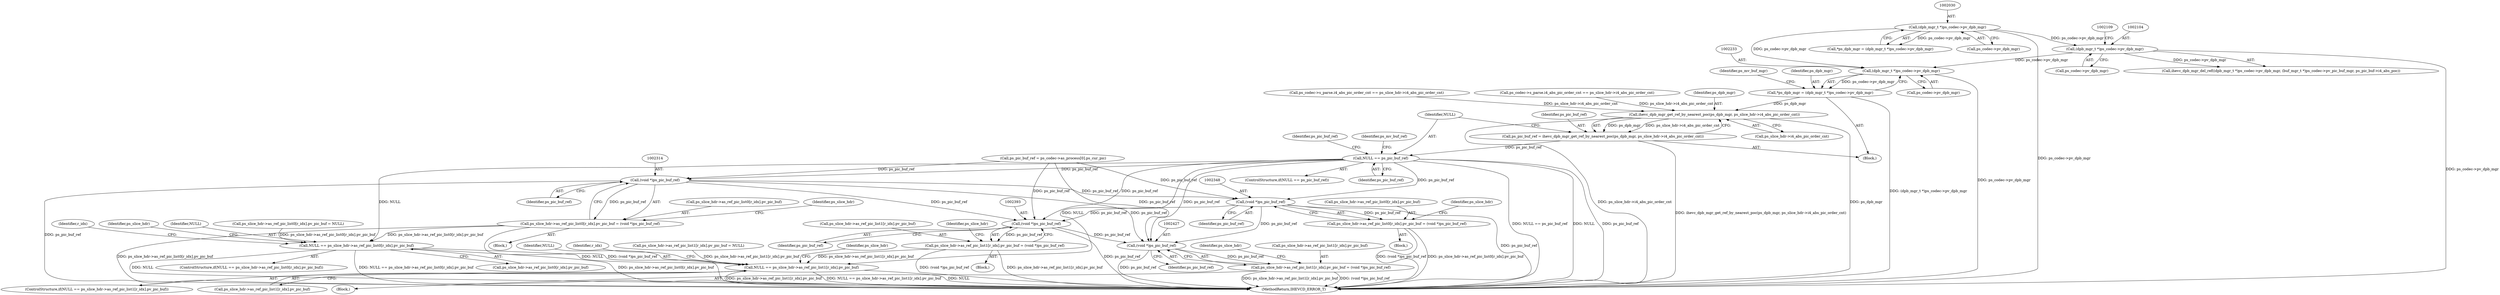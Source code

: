 digraph "0_Android_7c9be319a279654e55a6d757265f88c61a16a4d5@pointer" {
"1002232" [label="(Call,(dpb_mgr_t *)ps_codec->pv_dpb_mgr)"];
"1002029" [label="(Call,(dpb_mgr_t *)ps_codec->pv_dpb_mgr)"];
"1002103" [label="(Call,(dpb_mgr_t *)ps_codec->pv_dpb_mgr)"];
"1002230" [label="(Call,*ps_dpb_mgr = (dpb_mgr_t *)ps_codec->pv_dpb_mgr)"];
"1002247" [label="(Call,ihevc_dpb_mgr_get_ref_by_nearest_poc(ps_dpb_mgr, ps_slice_hdr->i4_abs_pic_order_cnt))"];
"1002245" [label="(Call,ps_pic_buf_ref = ihevc_dpb_mgr_get_ref_by_nearest_poc(ps_dpb_mgr, ps_slice_hdr->i4_abs_pic_order_cnt))"];
"1002253" [label="(Call,NULL == ps_pic_buf_ref)"];
"1002295" [label="(Call,NULL == ps_slice_hdr->as_ref_pic_list0[r_idx].pv_pic_buf)"];
"1002374" [label="(Call,NULL == ps_slice_hdr->as_ref_pic_list1[r_idx].pv_pic_buf)"];
"1002313" [label="(Call,(void *)ps_pic_buf_ref)"];
"1002305" [label="(Call,ps_slice_hdr->as_ref_pic_list0[r_idx].pv_pic_buf = (void *)ps_pic_buf_ref)"];
"1002347" [label="(Call,(void *)ps_pic_buf_ref)"];
"1002339" [label="(Call,ps_slice_hdr->as_ref_pic_list0[r_idx].pv_pic_buf = (void *)ps_pic_buf_ref)"];
"1002392" [label="(Call,(void *)ps_pic_buf_ref)"];
"1002384" [label="(Call,ps_slice_hdr->as_ref_pic_list1[r_idx].pv_pic_buf = (void *)ps_pic_buf_ref)"];
"1002426" [label="(Call,(void *)ps_pic_buf_ref)"];
"1002418" [label="(Call,ps_slice_hdr->as_ref_pic_list1[r_idx].pv_pic_buf = (void *)ps_pic_buf_ref)"];
"1002253" [label="(Call,NULL == ps_pic_buf_ref)"];
"1002349" [label="(Identifier,ps_pic_buf_ref)"];
"1002374" [label="(Call,NULL == ps_slice_hdr->as_ref_pic_list1[r_idx].pv_pic_buf)"];
"1002234" [label="(Call,ps_codec->pv_dpb_mgr)"];
"1002392" [label="(Call,(void *)ps_pic_buf_ref)"];
"1002252" [label="(ControlStructure,if(NULL == ps_pic_buf_ref))"];
"1002313" [label="(Call,(void *)ps_pic_buf_ref)"];
"1002305" [label="(Call,ps_slice_hdr->as_ref_pic_list0[r_idx].pv_pic_buf = (void *)ps_pic_buf_ref)"];
"1002394" [label="(Identifier,ps_pic_buf_ref)"];
"1002246" [label="(Identifier,ps_pic_buf_ref)"];
"1002373" [label="(ControlStructure,if(NULL == ps_slice_hdr->as_ref_pic_list1[r_idx].pv_pic_buf))"];
"1002383" [label="(Block,)"];
"1002297" [label="(Call,ps_slice_hdr->as_ref_pic_list0[r_idx].pv_pic_buf)"];
"1002417" [label="(Block,)"];
"1002248" [label="(Identifier,ps_dpb_mgr)"];
"1002105" [label="(Call,ps_codec->pv_dpb_mgr)"];
"1002231" [label="(Identifier,ps_dpb_mgr)"];
"1002258" [label="(Identifier,ps_pic_buf_ref)"];
"1002296" [label="(Identifier,NULL)"];
"1002376" [label="(Call,ps_slice_hdr->as_ref_pic_list1[r_idx].pv_pic_buf)"];
"1002339" [label="(Call,ps_slice_hdr->as_ref_pic_list0[r_idx].pv_pic_buf = (void *)ps_pic_buf_ref)"];
"1002295" [label="(Call,NULL == ps_slice_hdr->as_ref_pic_list0[r_idx].pv_pic_buf)"];
"1002426" [label="(Call,(void *)ps_pic_buf_ref)"];
"1002167" [label="(Call,ps_slice_hdr->as_ref_pic_list0[r_idx].pv_pic_buf = NULL)"];
"1002418" [label="(Call,ps_slice_hdr->as_ref_pic_list1[r_idx].pv_pic_buf = (void *)ps_pic_buf_ref)"];
"1002230" [label="(Call,*ps_dpb_mgr = (dpb_mgr_t *)ps_codec->pv_dpb_mgr)"];
"1002384" [label="(Call,ps_slice_hdr->as_ref_pic_list1[r_idx].pv_pic_buf = (void *)ps_pic_buf_ref)"];
"1002385" [label="(Call,ps_slice_hdr->as_ref_pic_list1[r_idx].pv_pic_buf)"];
"1002433" [label="(Identifier,ps_slice_hdr)"];
"1002225" [label="(Block,)"];
"1002254" [label="(Identifier,NULL)"];
"1002292" [label="(Identifier,r_idx)"];
"1002232" [label="(Call,(dpb_mgr_t *)ps_codec->pv_dpb_mgr)"];
"1002304" [label="(Block,)"];
"1002347" [label="(Call,(void *)ps_pic_buf_ref)"];
"1002249" [label="(Call,ps_slice_hdr->i4_abs_pic_order_cnt)"];
"1002388" [label="(Identifier,ps_slice_hdr)"];
"1002375" [label="(Identifier,NULL)"];
"1002320" [label="(Identifier,ps_slice_hdr)"];
"1002309" [label="(Identifier,ps_slice_hdr)"];
"1002399" [label="(Identifier,ps_slice_hdr)"];
"1002315" [label="(Identifier,ps_pic_buf_ref)"];
"1002255" [label="(Identifier,ps_pic_buf_ref)"];
"1002306" [label="(Call,ps_slice_hdr->as_ref_pic_list0[r_idx].pv_pic_buf)"];
"1002661" [label="(MethodReturn,IHEVCD_ERROR_T)"];
"1002027" [label="(Call,*ps_dpb_mgr = (dpb_mgr_t *)ps_codec->pv_dpb_mgr)"];
"1002029" [label="(Call,(dpb_mgr_t *)ps_codec->pv_dpb_mgr)"];
"1002338" [label="(Block,)"];
"1001703" [label="(Call,ps_codec->s_parse.i4_abs_pic_order_cnt == ps_slice_hdr->i4_abs_pic_order_cnt)"];
"1002245" [label="(Call,ps_pic_buf_ref = ihevc_dpb_mgr_get_ref_by_nearest_poc(ps_dpb_mgr, ps_slice_hdr->i4_abs_pic_order_cnt))"];
"1001844" [label="(Call,ps_codec->s_parse.i4_abs_pic_order_cnt == ps_slice_hdr->i4_abs_pic_order_cnt)"];
"1002354" [label="(Identifier,ps_slice_hdr)"];
"1002247" [label="(Call,ihevc_dpb_mgr_get_ref_by_nearest_poc(ps_dpb_mgr, ps_slice_hdr->i4_abs_pic_order_cnt))"];
"1002103" [label="(Call,(dpb_mgr_t *)ps_codec->pv_dpb_mgr)"];
"1002031" [label="(Call,ps_codec->pv_dpb_mgr)"];
"1002239" [label="(Identifier,ps_mv_buf_mgr)"];
"1002294" [label="(ControlStructure,if(NULL == ps_slice_hdr->as_ref_pic_list0[r_idx].pv_pic_buf))"];
"1002102" [label="(Call,ihevc_dpb_mgr_del_ref((dpb_mgr_t *)ps_codec->pv_dpb_mgr, (buf_mgr_t *)ps_codec->pv_pic_buf_mgr, ps_pic_buf->i4_abs_poc))"];
"1002371" [label="(Identifier,r_idx)"];
"1002340" [label="(Call,ps_slice_hdr->as_ref_pic_list0[r_idx].pv_pic_buf)"];
"1002276" [label="(Identifier,ps_mv_buf_ref)"];
"1002428" [label="(Identifier,ps_pic_buf_ref)"];
"1002185" [label="(Call,ps_slice_hdr->as_ref_pic_list1[r_idx].pv_pic_buf = NULL)"];
"1002257" [label="(Call,ps_pic_buf_ref = ps_codec->as_process[0].ps_cur_pic)"];
"1002419" [label="(Call,ps_slice_hdr->as_ref_pic_list1[r_idx].pv_pic_buf)"];
"1002232" -> "1002230"  [label="AST: "];
"1002232" -> "1002234"  [label="CFG: "];
"1002233" -> "1002232"  [label="AST: "];
"1002234" -> "1002232"  [label="AST: "];
"1002230" -> "1002232"  [label="CFG: "];
"1002232" -> "1002661"  [label="DDG: ps_codec->pv_dpb_mgr"];
"1002232" -> "1002230"  [label="DDG: ps_codec->pv_dpb_mgr"];
"1002029" -> "1002232"  [label="DDG: ps_codec->pv_dpb_mgr"];
"1002103" -> "1002232"  [label="DDG: ps_codec->pv_dpb_mgr"];
"1002029" -> "1002027"  [label="AST: "];
"1002029" -> "1002031"  [label="CFG: "];
"1002030" -> "1002029"  [label="AST: "];
"1002031" -> "1002029"  [label="AST: "];
"1002027" -> "1002029"  [label="CFG: "];
"1002029" -> "1002661"  [label="DDG: ps_codec->pv_dpb_mgr"];
"1002029" -> "1002027"  [label="DDG: ps_codec->pv_dpb_mgr"];
"1002029" -> "1002103"  [label="DDG: ps_codec->pv_dpb_mgr"];
"1002103" -> "1002102"  [label="AST: "];
"1002103" -> "1002105"  [label="CFG: "];
"1002104" -> "1002103"  [label="AST: "];
"1002105" -> "1002103"  [label="AST: "];
"1002109" -> "1002103"  [label="CFG: "];
"1002103" -> "1002661"  [label="DDG: ps_codec->pv_dpb_mgr"];
"1002103" -> "1002102"  [label="DDG: ps_codec->pv_dpb_mgr"];
"1002230" -> "1002225"  [label="AST: "];
"1002231" -> "1002230"  [label="AST: "];
"1002239" -> "1002230"  [label="CFG: "];
"1002230" -> "1002661"  [label="DDG: (dpb_mgr_t *)ps_codec->pv_dpb_mgr"];
"1002230" -> "1002247"  [label="DDG: ps_dpb_mgr"];
"1002247" -> "1002245"  [label="AST: "];
"1002247" -> "1002249"  [label="CFG: "];
"1002248" -> "1002247"  [label="AST: "];
"1002249" -> "1002247"  [label="AST: "];
"1002245" -> "1002247"  [label="CFG: "];
"1002247" -> "1002661"  [label="DDG: ps_slice_hdr->i4_abs_pic_order_cnt"];
"1002247" -> "1002661"  [label="DDG: ps_dpb_mgr"];
"1002247" -> "1002245"  [label="DDG: ps_dpb_mgr"];
"1002247" -> "1002245"  [label="DDG: ps_slice_hdr->i4_abs_pic_order_cnt"];
"1001703" -> "1002247"  [label="DDG: ps_slice_hdr->i4_abs_pic_order_cnt"];
"1001844" -> "1002247"  [label="DDG: ps_slice_hdr->i4_abs_pic_order_cnt"];
"1002245" -> "1002225"  [label="AST: "];
"1002246" -> "1002245"  [label="AST: "];
"1002254" -> "1002245"  [label="CFG: "];
"1002245" -> "1002661"  [label="DDG: ihevc_dpb_mgr_get_ref_by_nearest_poc(ps_dpb_mgr, ps_slice_hdr->i4_abs_pic_order_cnt)"];
"1002245" -> "1002253"  [label="DDG: ps_pic_buf_ref"];
"1002253" -> "1002252"  [label="AST: "];
"1002253" -> "1002255"  [label="CFG: "];
"1002254" -> "1002253"  [label="AST: "];
"1002255" -> "1002253"  [label="AST: "];
"1002258" -> "1002253"  [label="CFG: "];
"1002276" -> "1002253"  [label="CFG: "];
"1002253" -> "1002661"  [label="DDG: NULL"];
"1002253" -> "1002661"  [label="DDG: ps_pic_buf_ref"];
"1002253" -> "1002661"  [label="DDG: NULL == ps_pic_buf_ref"];
"1002253" -> "1002295"  [label="DDG: NULL"];
"1002253" -> "1002313"  [label="DDG: ps_pic_buf_ref"];
"1002253" -> "1002347"  [label="DDG: ps_pic_buf_ref"];
"1002253" -> "1002374"  [label="DDG: NULL"];
"1002253" -> "1002392"  [label="DDG: ps_pic_buf_ref"];
"1002253" -> "1002426"  [label="DDG: ps_pic_buf_ref"];
"1002295" -> "1002294"  [label="AST: "];
"1002295" -> "1002297"  [label="CFG: "];
"1002296" -> "1002295"  [label="AST: "];
"1002297" -> "1002295"  [label="AST: "];
"1002309" -> "1002295"  [label="CFG: "];
"1002292" -> "1002295"  [label="CFG: "];
"1002295" -> "1002661"  [label="DDG: ps_slice_hdr->as_ref_pic_list0[r_idx].pv_pic_buf"];
"1002295" -> "1002661"  [label="DDG: NULL"];
"1002295" -> "1002661"  [label="DDG: NULL == ps_slice_hdr->as_ref_pic_list0[r_idx].pv_pic_buf"];
"1002305" -> "1002295"  [label="DDG: ps_slice_hdr->as_ref_pic_list0[r_idx].pv_pic_buf"];
"1002167" -> "1002295"  [label="DDG: ps_slice_hdr->as_ref_pic_list0[r_idx].pv_pic_buf"];
"1002295" -> "1002374"  [label="DDG: NULL"];
"1002374" -> "1002373"  [label="AST: "];
"1002374" -> "1002376"  [label="CFG: "];
"1002375" -> "1002374"  [label="AST: "];
"1002376" -> "1002374"  [label="AST: "];
"1002388" -> "1002374"  [label="CFG: "];
"1002371" -> "1002374"  [label="CFG: "];
"1002374" -> "1002661"  [label="DDG: NULL"];
"1002374" -> "1002661"  [label="DDG: ps_slice_hdr->as_ref_pic_list1[r_idx].pv_pic_buf"];
"1002374" -> "1002661"  [label="DDG: NULL == ps_slice_hdr->as_ref_pic_list1[r_idx].pv_pic_buf"];
"1002384" -> "1002374"  [label="DDG: ps_slice_hdr->as_ref_pic_list1[r_idx].pv_pic_buf"];
"1002185" -> "1002374"  [label="DDG: ps_slice_hdr->as_ref_pic_list1[r_idx].pv_pic_buf"];
"1002313" -> "1002305"  [label="AST: "];
"1002313" -> "1002315"  [label="CFG: "];
"1002314" -> "1002313"  [label="AST: "];
"1002315" -> "1002313"  [label="AST: "];
"1002305" -> "1002313"  [label="CFG: "];
"1002313" -> "1002661"  [label="DDG: ps_pic_buf_ref"];
"1002313" -> "1002305"  [label="DDG: ps_pic_buf_ref"];
"1002257" -> "1002313"  [label="DDG: ps_pic_buf_ref"];
"1002313" -> "1002347"  [label="DDG: ps_pic_buf_ref"];
"1002313" -> "1002392"  [label="DDG: ps_pic_buf_ref"];
"1002313" -> "1002426"  [label="DDG: ps_pic_buf_ref"];
"1002305" -> "1002304"  [label="AST: "];
"1002306" -> "1002305"  [label="AST: "];
"1002320" -> "1002305"  [label="CFG: "];
"1002305" -> "1002661"  [label="DDG: ps_slice_hdr->as_ref_pic_list0[r_idx].pv_pic_buf"];
"1002305" -> "1002661"  [label="DDG: (void *)ps_pic_buf_ref"];
"1002347" -> "1002339"  [label="AST: "];
"1002347" -> "1002349"  [label="CFG: "];
"1002348" -> "1002347"  [label="AST: "];
"1002349" -> "1002347"  [label="AST: "];
"1002339" -> "1002347"  [label="CFG: "];
"1002347" -> "1002661"  [label="DDG: ps_pic_buf_ref"];
"1002347" -> "1002339"  [label="DDG: ps_pic_buf_ref"];
"1002257" -> "1002347"  [label="DDG: ps_pic_buf_ref"];
"1002347" -> "1002392"  [label="DDG: ps_pic_buf_ref"];
"1002347" -> "1002426"  [label="DDG: ps_pic_buf_ref"];
"1002339" -> "1002338"  [label="AST: "];
"1002340" -> "1002339"  [label="AST: "];
"1002354" -> "1002339"  [label="CFG: "];
"1002339" -> "1002661"  [label="DDG: (void *)ps_pic_buf_ref"];
"1002339" -> "1002661"  [label="DDG: ps_slice_hdr->as_ref_pic_list0[r_idx].pv_pic_buf"];
"1002392" -> "1002384"  [label="AST: "];
"1002392" -> "1002394"  [label="CFG: "];
"1002393" -> "1002392"  [label="AST: "];
"1002394" -> "1002392"  [label="AST: "];
"1002384" -> "1002392"  [label="CFG: "];
"1002392" -> "1002661"  [label="DDG: ps_pic_buf_ref"];
"1002392" -> "1002384"  [label="DDG: ps_pic_buf_ref"];
"1002257" -> "1002392"  [label="DDG: ps_pic_buf_ref"];
"1002392" -> "1002426"  [label="DDG: ps_pic_buf_ref"];
"1002384" -> "1002383"  [label="AST: "];
"1002385" -> "1002384"  [label="AST: "];
"1002399" -> "1002384"  [label="CFG: "];
"1002384" -> "1002661"  [label="DDG: ps_slice_hdr->as_ref_pic_list1[r_idx].pv_pic_buf"];
"1002384" -> "1002661"  [label="DDG: (void *)ps_pic_buf_ref"];
"1002426" -> "1002418"  [label="AST: "];
"1002426" -> "1002428"  [label="CFG: "];
"1002427" -> "1002426"  [label="AST: "];
"1002428" -> "1002426"  [label="AST: "];
"1002418" -> "1002426"  [label="CFG: "];
"1002426" -> "1002661"  [label="DDG: ps_pic_buf_ref"];
"1002426" -> "1002418"  [label="DDG: ps_pic_buf_ref"];
"1002257" -> "1002426"  [label="DDG: ps_pic_buf_ref"];
"1002418" -> "1002417"  [label="AST: "];
"1002419" -> "1002418"  [label="AST: "];
"1002433" -> "1002418"  [label="CFG: "];
"1002418" -> "1002661"  [label="DDG: (void *)ps_pic_buf_ref"];
"1002418" -> "1002661"  [label="DDG: ps_slice_hdr->as_ref_pic_list1[r_idx].pv_pic_buf"];
}

